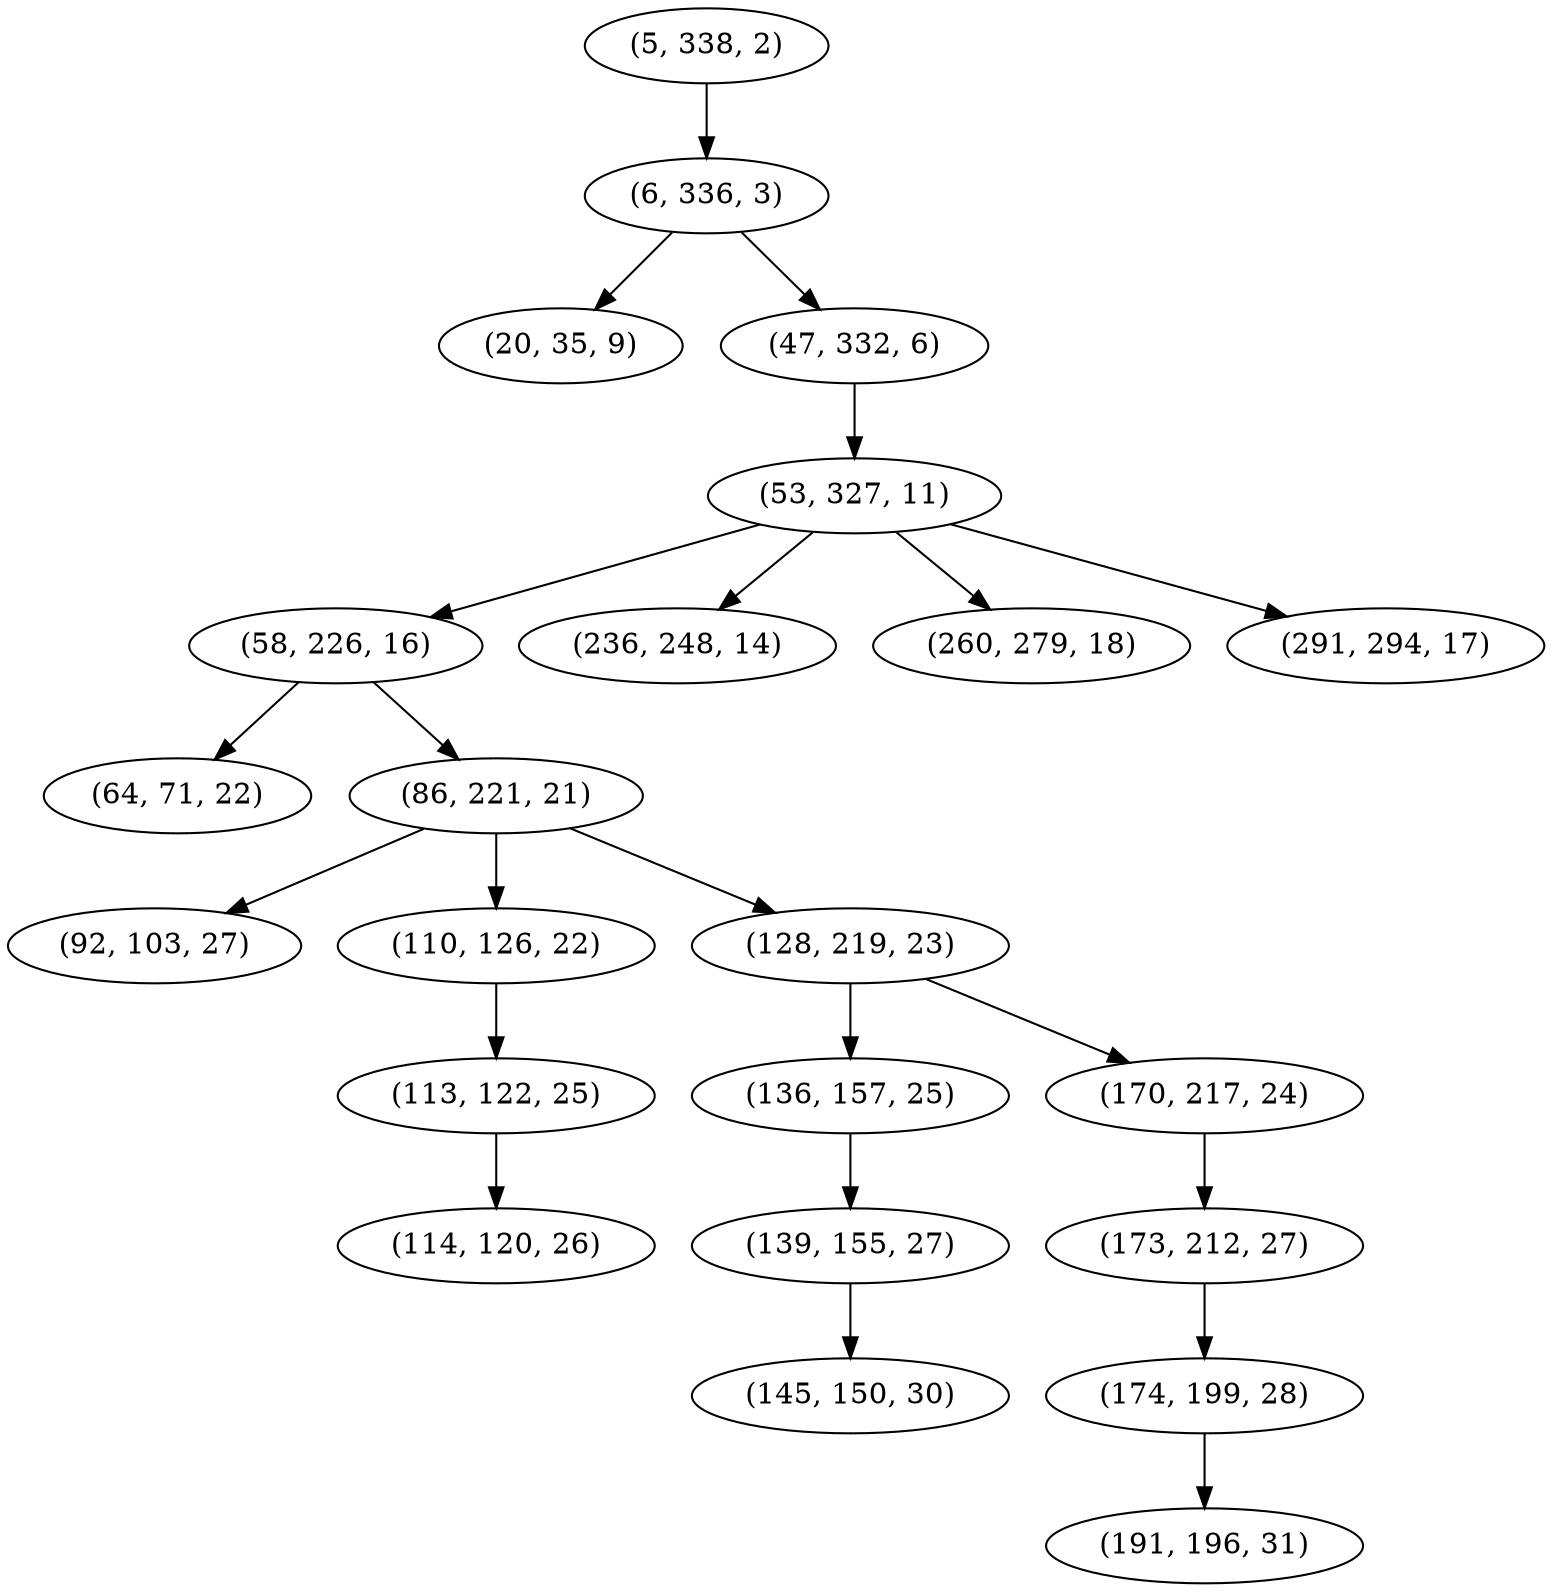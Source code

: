 digraph tree {
    "(5, 338, 2)";
    "(6, 336, 3)";
    "(20, 35, 9)";
    "(47, 332, 6)";
    "(53, 327, 11)";
    "(58, 226, 16)";
    "(64, 71, 22)";
    "(86, 221, 21)";
    "(92, 103, 27)";
    "(110, 126, 22)";
    "(113, 122, 25)";
    "(114, 120, 26)";
    "(128, 219, 23)";
    "(136, 157, 25)";
    "(139, 155, 27)";
    "(145, 150, 30)";
    "(170, 217, 24)";
    "(173, 212, 27)";
    "(174, 199, 28)";
    "(191, 196, 31)";
    "(236, 248, 14)";
    "(260, 279, 18)";
    "(291, 294, 17)";
    "(5, 338, 2)" -> "(6, 336, 3)";
    "(6, 336, 3)" -> "(20, 35, 9)";
    "(6, 336, 3)" -> "(47, 332, 6)";
    "(47, 332, 6)" -> "(53, 327, 11)";
    "(53, 327, 11)" -> "(58, 226, 16)";
    "(53, 327, 11)" -> "(236, 248, 14)";
    "(53, 327, 11)" -> "(260, 279, 18)";
    "(53, 327, 11)" -> "(291, 294, 17)";
    "(58, 226, 16)" -> "(64, 71, 22)";
    "(58, 226, 16)" -> "(86, 221, 21)";
    "(86, 221, 21)" -> "(92, 103, 27)";
    "(86, 221, 21)" -> "(110, 126, 22)";
    "(86, 221, 21)" -> "(128, 219, 23)";
    "(110, 126, 22)" -> "(113, 122, 25)";
    "(113, 122, 25)" -> "(114, 120, 26)";
    "(128, 219, 23)" -> "(136, 157, 25)";
    "(128, 219, 23)" -> "(170, 217, 24)";
    "(136, 157, 25)" -> "(139, 155, 27)";
    "(139, 155, 27)" -> "(145, 150, 30)";
    "(170, 217, 24)" -> "(173, 212, 27)";
    "(173, 212, 27)" -> "(174, 199, 28)";
    "(174, 199, 28)" -> "(191, 196, 31)";
}
